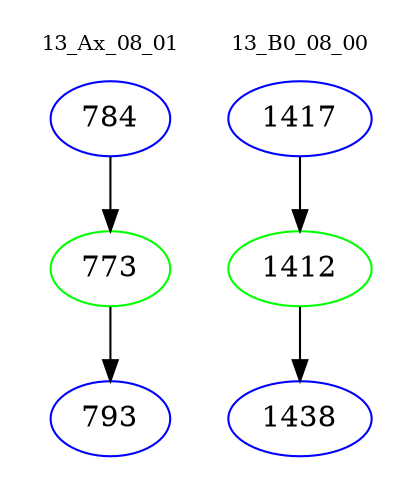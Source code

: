 digraph{
subgraph cluster_0 {
color = white
label = "13_Ax_08_01";
fontsize=10;
T0_784 [label="784", color="blue"]
T0_784 -> T0_773 [color="black"]
T0_773 [label="773", color="green"]
T0_773 -> T0_793 [color="black"]
T0_793 [label="793", color="blue"]
}
subgraph cluster_1 {
color = white
label = "13_B0_08_00";
fontsize=10;
T1_1417 [label="1417", color="blue"]
T1_1417 -> T1_1412 [color="black"]
T1_1412 [label="1412", color="green"]
T1_1412 -> T1_1438 [color="black"]
T1_1438 [label="1438", color="blue"]
}
}

